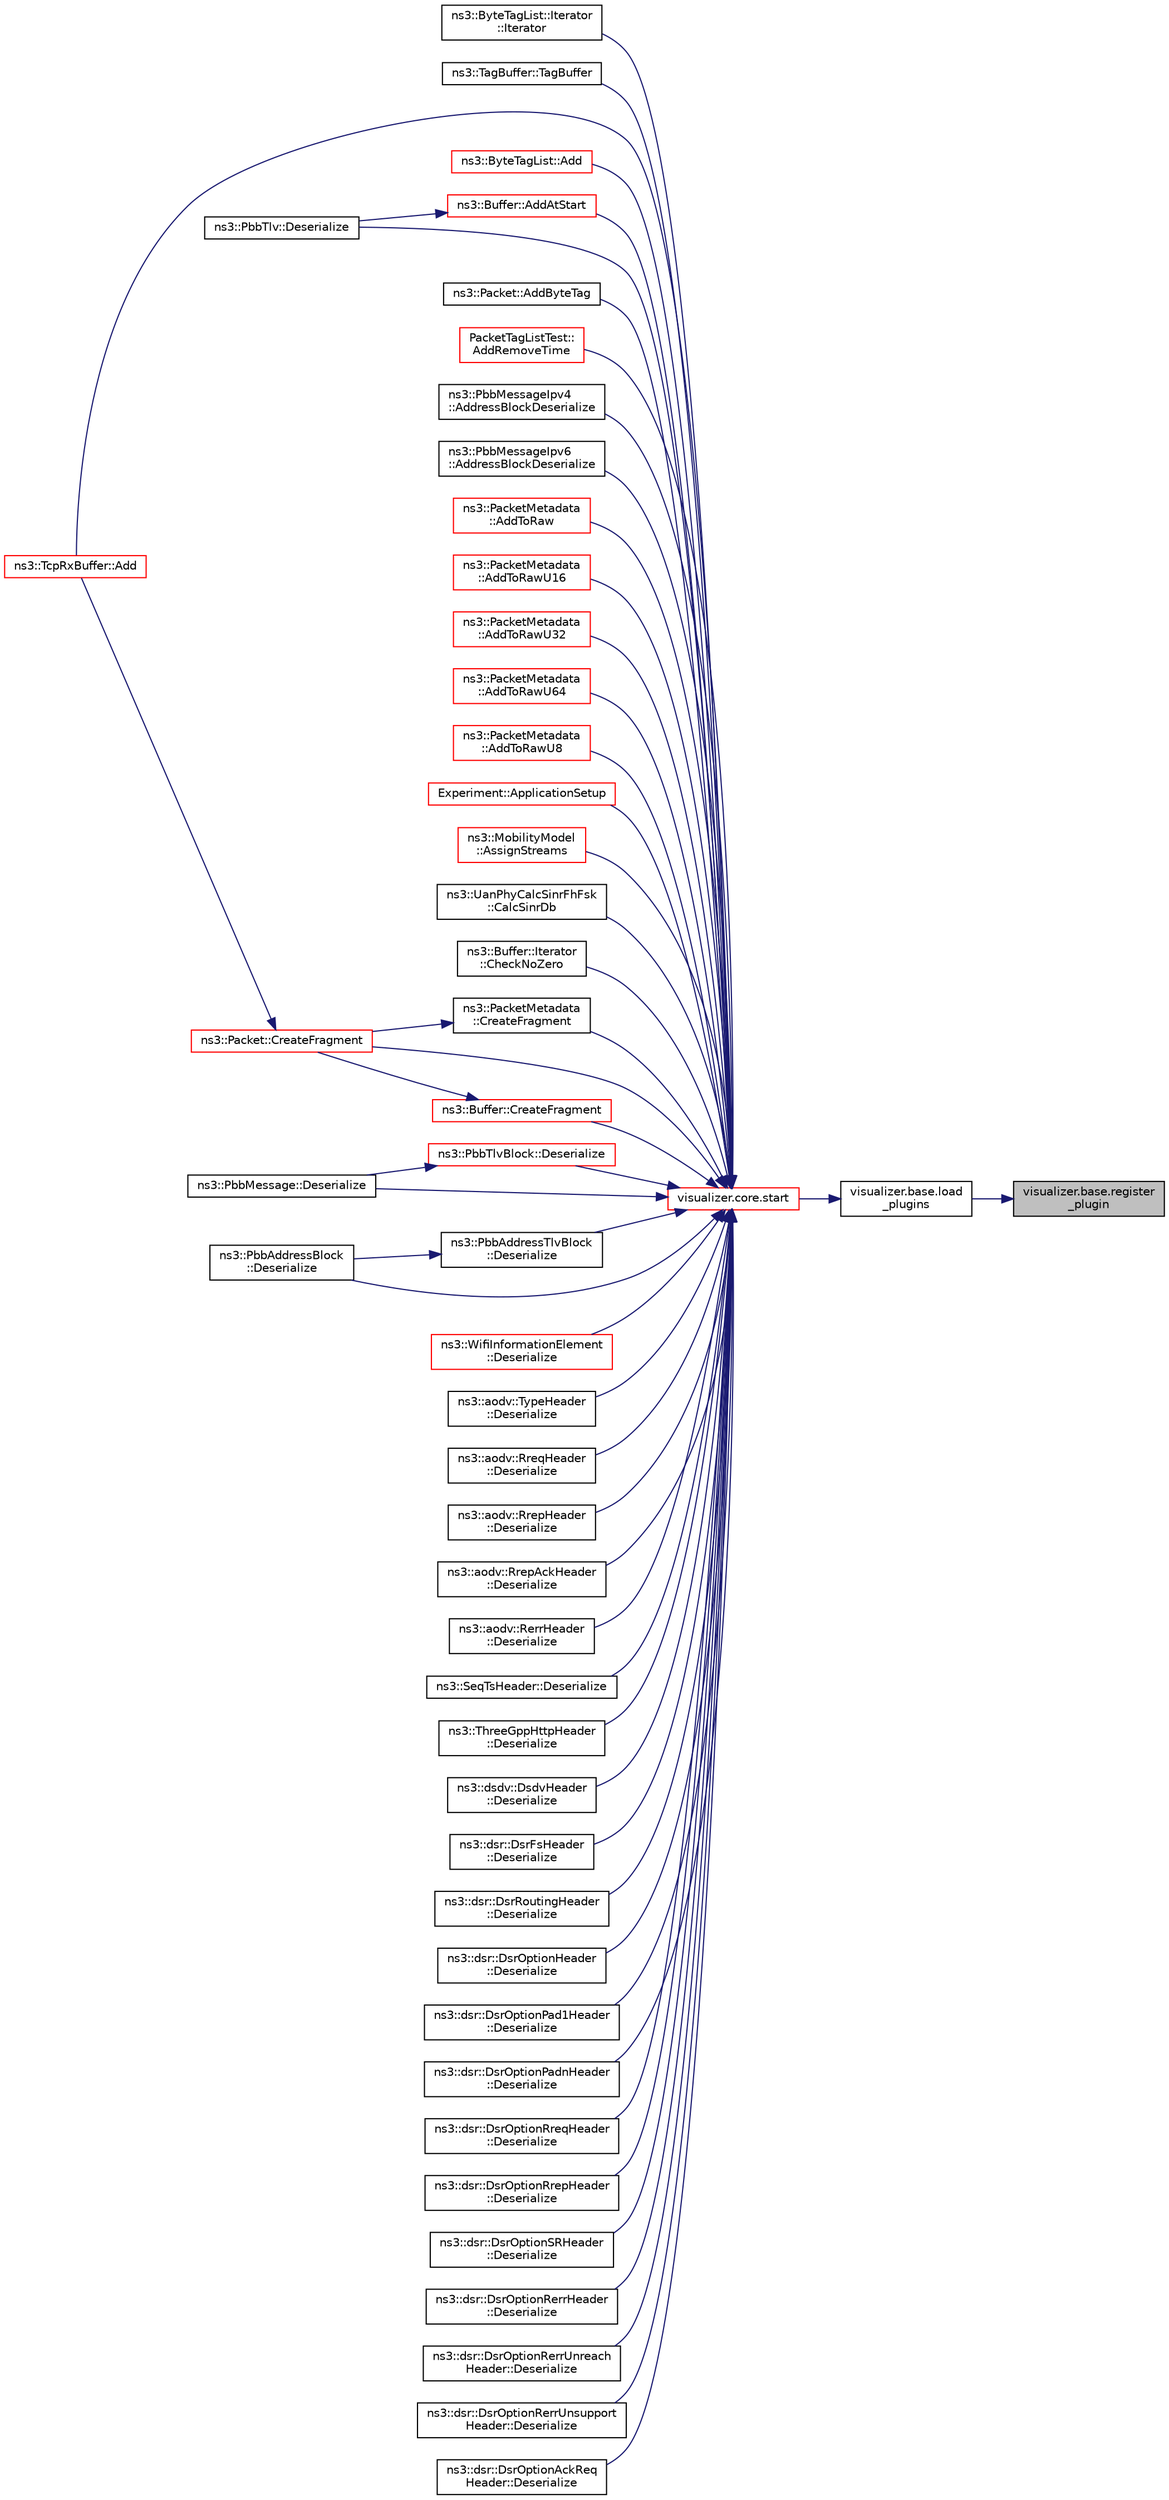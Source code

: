 digraph "visualizer.base.register_plugin"
{
 // LATEX_PDF_SIZE
  edge [fontname="Helvetica",fontsize="10",labelfontname="Helvetica",labelfontsize="10"];
  node [fontname="Helvetica",fontsize="10",shape=record];
  rankdir="RL";
  Node1 [label="visualizer.base.register\l_plugin",height=0.2,width=0.4,color="black", fillcolor="grey75", style="filled", fontcolor="black",tooltip=" "];
  Node1 -> Node2 [dir="back",color="midnightblue",fontsize="10",style="solid",fontname="Helvetica"];
  Node2 [label="visualizer.base.load\l_plugins",height=0.2,width=0.4,color="black", fillcolor="white", style="filled",URL="$namespacevisualizer_1_1base.html#ad171497a5ff1afe0a73bedaebf35448f",tooltip=" "];
  Node2 -> Node3 [dir="back",color="midnightblue",fontsize="10",style="solid",fontname="Helvetica"];
  Node3 [label="visualizer.core.start",height=0.2,width=0.4,color="red", fillcolor="white", style="filled",URL="$namespacevisualizer_1_1core.html#a2a35e5d8a34af358b508dac8635754e0",tooltip=" "];
  Node3 -> Node4 [dir="back",color="midnightblue",fontsize="10",style="solid",fontname="Helvetica"];
  Node4 [label="ns3::ByteTagList::Iterator\l::Iterator",height=0.2,width=0.4,color="black", fillcolor="white", style="filled",URL="$classns3_1_1_byte_tag_list_1_1_iterator.html#ab9031b4aef2a032095f3bf38cd507255",tooltip="Constructor."];
  Node3 -> Node5 [dir="back",color="midnightblue",fontsize="10",style="solid",fontname="Helvetica"];
  Node5 [label="ns3::TagBuffer::TagBuffer",height=0.2,width=0.4,color="black", fillcolor="white", style="filled",URL="$classns3_1_1_tag_buffer.html#a06181a095e00277acbca5bb6a072e055",tooltip="Constructor."];
  Node3 -> Node6 [dir="back",color="midnightblue",fontsize="10",style="solid",fontname="Helvetica"];
  Node6 [label="ns3::TcpRxBuffer::Add",height=0.2,width=0.4,color="red", fillcolor="white", style="filled",URL="$classns3_1_1_tcp_rx_buffer.html#a35a036383b8976cb79738c28aa01d5d0",tooltip="Insert a packet into the buffer and update the availBytes counter to reflect the number of bytes read..."];
  Node3 -> Node9 [dir="back",color="midnightblue",fontsize="10",style="solid",fontname="Helvetica"];
  Node9 [label="ns3::ByteTagList::Add",height=0.2,width=0.4,color="red", fillcolor="white", style="filled",URL="$classns3_1_1_byte_tag_list.html#ac970192e923afc561a304d17af4b8a52",tooltip=" "];
  Node3 -> Node131 [dir="back",color="midnightblue",fontsize="10",style="solid",fontname="Helvetica"];
  Node131 [label="ns3::Buffer::AddAtStart",height=0.2,width=0.4,color="red", fillcolor="white", style="filled",URL="$classns3_1_1_buffer.html#a8abd8164c3671d3dadc98fc66fade7b1",tooltip=" "];
  Node131 -> Node740 [dir="back",color="midnightblue",fontsize="10",style="solid",fontname="Helvetica"];
  Node740 [label="ns3::PbbTlv::Deserialize",height=0.2,width=0.4,color="black", fillcolor="white", style="filled",URL="$classns3_1_1_pbb_tlv.html#af1d0a54c2c334935bac7570889b275e4",tooltip="Deserializes a TLV from the specified buffer."];
  Node3 -> Node748 [dir="back",color="midnightblue",fontsize="10",style="solid",fontname="Helvetica"];
  Node748 [label="ns3::Packet::AddByteTag",height=0.2,width=0.4,color="black", fillcolor="white", style="filled",URL="$classns3_1_1_packet.html#a7db0fe70377b3a89f40abb3f66cc8742",tooltip="Tag the indicated byte range of this packet with a new byte tag."];
  Node3 -> Node749 [dir="back",color="midnightblue",fontsize="10",style="solid",fontname="Helvetica"];
  Node749 [label="PacketTagListTest::\lAddRemoveTime",height=0.2,width=0.4,color="red", fillcolor="white", style="filled",URL="$class_packet_tag_list_test.html#a5998d580bdd4f85ed0a073f0a54b7b3f",tooltip="Prints the remove time."];
  Node3 -> Node751 [dir="back",color="midnightblue",fontsize="10",style="solid",fontname="Helvetica"];
  Node751 [label="ns3::PbbMessageIpv4\l::AddressBlockDeserialize",height=0.2,width=0.4,color="black", fillcolor="white", style="filled",URL="$classns3_1_1_pbb_message_ipv4.html#a837579615d215aa463e86079f952d1cd",tooltip="Deserialize an address block."];
  Node3 -> Node752 [dir="back",color="midnightblue",fontsize="10",style="solid",fontname="Helvetica"];
  Node752 [label="ns3::PbbMessageIpv6\l::AddressBlockDeserialize",height=0.2,width=0.4,color="black", fillcolor="white", style="filled",URL="$classns3_1_1_pbb_message_ipv6.html#a05c6302d58a77c79164c22bd224de2fc",tooltip="Deserialize an address block."];
  Node3 -> Node753 [dir="back",color="midnightblue",fontsize="10",style="solid",fontname="Helvetica"];
  Node753 [label="ns3::PacketMetadata\l::AddToRaw",height=0.2,width=0.4,color="red", fillcolor="white", style="filled",URL="$classns3_1_1_packet_metadata.html#add5d8a1457ffc3eb6f3453c2ec924726",tooltip="Helper for the raw serialization."];
  Node3 -> Node758 [dir="back",color="midnightblue",fontsize="10",style="solid",fontname="Helvetica"];
  Node758 [label="ns3::PacketMetadata\l::AddToRawU16",height=0.2,width=0.4,color="red", fillcolor="white", style="filled",URL="$classns3_1_1_packet_metadata.html#af48d704fec44aeedcfc257b6eb382e30",tooltip="Helper for the raw serialization."];
  Node3 -> Node759 [dir="back",color="midnightblue",fontsize="10",style="solid",fontname="Helvetica"];
  Node759 [label="ns3::PacketMetadata\l::AddToRawU32",height=0.2,width=0.4,color="red", fillcolor="white", style="filled",URL="$classns3_1_1_packet_metadata.html#a5ae4821ac2aae1d62c02243cdd27572a",tooltip="Helper for the raw serialization."];
  Node3 -> Node760 [dir="back",color="midnightblue",fontsize="10",style="solid",fontname="Helvetica"];
  Node760 [label="ns3::PacketMetadata\l::AddToRawU64",height=0.2,width=0.4,color="red", fillcolor="white", style="filled",URL="$classns3_1_1_packet_metadata.html#af872909b61feca47e71738b83a125b86",tooltip="Helper for the raw serialization."];
  Node3 -> Node761 [dir="back",color="midnightblue",fontsize="10",style="solid",fontname="Helvetica"];
  Node761 [label="ns3::PacketMetadata\l::AddToRawU8",height=0.2,width=0.4,color="red", fillcolor="white", style="filled",URL="$classns3_1_1_packet_metadata.html#acf61c8b898fa059a3c3de4aa03c8c0c3",tooltip="Helper for the raw serialization."];
  Node3 -> Node762 [dir="back",color="midnightblue",fontsize="10",style="solid",fontname="Helvetica"];
  Node762 [label="Experiment::ApplicationSetup",height=0.2,width=0.4,color="red", fillcolor="white", style="filled",URL="$class_experiment.html#a0c145155d22ceb28f2296a4450c656d5",tooltip=" "];
  Node3 -> Node766 [dir="back",color="midnightblue",fontsize="10",style="solid",fontname="Helvetica"];
  Node766 [label="ns3::MobilityModel\l::AssignStreams",height=0.2,width=0.4,color="red", fillcolor="white", style="filled",URL="$classns3_1_1_mobility_model.html#a690c1feae89068adc79181d0922a731c",tooltip="Assign a fixed random variable stream number to the random variables used by this model."];
  Node3 -> Node768 [dir="back",color="midnightblue",fontsize="10",style="solid",fontname="Helvetica"];
  Node768 [label="ns3::UanPhyCalcSinrFhFsk\l::CalcSinrDb",height=0.2,width=0.4,color="black", fillcolor="white", style="filled",URL="$classns3_1_1_uan_phy_calc_sinr_fh_fsk.html#a482c22fe961d64d5a624171f69fa34f9",tooltip="Calculate the SINR value for a packet."];
  Node3 -> Node769 [dir="back",color="midnightblue",fontsize="10",style="solid",fontname="Helvetica"];
  Node769 [label="ns3::Buffer::Iterator\l::CheckNoZero",height=0.2,width=0.4,color="black", fillcolor="white", style="filled",URL="$classns3_1_1_buffer_1_1_iterator.html#aba7bf7d2746308de0f0a50952eb44b1b",tooltip="Checks that the [start, end) is not in the \"virtual zero area\"."];
  Node3 -> Node770 [dir="back",color="midnightblue",fontsize="10",style="solid",fontname="Helvetica"];
  Node770 [label="ns3::PacketMetadata\l::CreateFragment",height=0.2,width=0.4,color="black", fillcolor="white", style="filled",URL="$classns3_1_1_packet_metadata.html#a0d5fd6d6a05b04eb1bb9a00c05e6a16c",tooltip="Creates a fragment."];
  Node770 -> Node771 [dir="back",color="midnightblue",fontsize="10",style="solid",fontname="Helvetica"];
  Node771 [label="ns3::Packet::CreateFragment",height=0.2,width=0.4,color="red", fillcolor="white", style="filled",URL="$classns3_1_1_packet.html#acdb23fec2c1dbebd9e6917895e9bcc65",tooltip="Create a new packet which contains a fragment of the original packet."];
  Node771 -> Node6 [dir="back",color="midnightblue",fontsize="10",style="solid",fontname="Helvetica"];
  Node3 -> Node782 [dir="back",color="midnightblue",fontsize="10",style="solid",fontname="Helvetica"];
  Node782 [label="ns3::Buffer::CreateFragment",height=0.2,width=0.4,color="red", fillcolor="white", style="filled",URL="$classns3_1_1_buffer.html#a2688c9b7aa22608ec955a40e048ec0dc",tooltip=" "];
  Node782 -> Node771 [dir="back",color="midnightblue",fontsize="10",style="solid",fontname="Helvetica"];
  Node3 -> Node771 [dir="back",color="midnightblue",fontsize="10",style="solid",fontname="Helvetica"];
  Node3 -> Node783 [dir="back",color="midnightblue",fontsize="10",style="solid",fontname="Helvetica"];
  Node783 [label="ns3::PbbTlvBlock::Deserialize",height=0.2,width=0.4,color="red", fillcolor="white", style="filled",URL="$classns3_1_1_pbb_tlv_block.html#acbc87f2a174253635e76f28bed9e1070",tooltip="Deserializes a block from the specified buffer."];
  Node783 -> Node784 [dir="back",color="midnightblue",fontsize="10",style="solid",fontname="Helvetica"];
  Node784 [label="ns3::PbbMessage::Deserialize",height=0.2,width=0.4,color="black", fillcolor="white", style="filled",URL="$classns3_1_1_pbb_message.html#a3944565e6d2d90e063fcc30287e941d8",tooltip="Deserializes a message from the specified buffer."];
  Node3 -> Node787 [dir="back",color="midnightblue",fontsize="10",style="solid",fontname="Helvetica"];
  Node787 [label="ns3::PbbAddressTlvBlock\l::Deserialize",height=0.2,width=0.4,color="black", fillcolor="white", style="filled",URL="$classns3_1_1_pbb_address_tlv_block.html#a736e01808c85dbf4ae9a50872b5c8736",tooltip="Deserializes a block from the specified buffer."];
  Node787 -> Node788 [dir="back",color="midnightblue",fontsize="10",style="solid",fontname="Helvetica"];
  Node788 [label="ns3::PbbAddressBlock\l::Deserialize",height=0.2,width=0.4,color="black", fillcolor="white", style="filled",URL="$classns3_1_1_pbb_address_block.html#ac3afa495e1765e58ea203d42a8860492",tooltip="Deserializes an address block from the specified buffer."];
  Node3 -> Node784 [dir="back",color="midnightblue",fontsize="10",style="solid",fontname="Helvetica"];
  Node3 -> Node788 [dir="back",color="midnightblue",fontsize="10",style="solid",fontname="Helvetica"];
  Node3 -> Node740 [dir="back",color="midnightblue",fontsize="10",style="solid",fontname="Helvetica"];
  Node3 -> Node789 [dir="back",color="midnightblue",fontsize="10",style="solid",fontname="Helvetica"];
  Node789 [label="ns3::WifiInformationElement\l::Deserialize",height=0.2,width=0.4,color="red", fillcolor="white", style="filled",URL="$classns3_1_1_wifi_information_element.html#a533a553c7a33a4870f1819b25d43d15b",tooltip="Deserialize entire IE, which must be present."];
  Node3 -> Node797 [dir="back",color="midnightblue",fontsize="10",style="solid",fontname="Helvetica"];
  Node797 [label="ns3::aodv::TypeHeader\l::Deserialize",height=0.2,width=0.4,color="black", fillcolor="white", style="filled",URL="$classns3_1_1aodv_1_1_type_header.html#a1008c3c92926976b0bcf863508f0073a",tooltip=" "];
  Node3 -> Node798 [dir="back",color="midnightblue",fontsize="10",style="solid",fontname="Helvetica"];
  Node798 [label="ns3::aodv::RreqHeader\l::Deserialize",height=0.2,width=0.4,color="black", fillcolor="white", style="filled",URL="$classns3_1_1aodv_1_1_rreq_header.html#a088f14d7f2fc75ee53fb03b689fc9443",tooltip=" "];
  Node3 -> Node799 [dir="back",color="midnightblue",fontsize="10",style="solid",fontname="Helvetica"];
  Node799 [label="ns3::aodv::RrepHeader\l::Deserialize",height=0.2,width=0.4,color="black", fillcolor="white", style="filled",URL="$classns3_1_1aodv_1_1_rrep_header.html#a04a25ec636230a30d39bff020569f129",tooltip=" "];
  Node3 -> Node800 [dir="back",color="midnightblue",fontsize="10",style="solid",fontname="Helvetica"];
  Node800 [label="ns3::aodv::RrepAckHeader\l::Deserialize",height=0.2,width=0.4,color="black", fillcolor="white", style="filled",URL="$classns3_1_1aodv_1_1_rrep_ack_header.html#a1283b1b1b365a0c8fb67cc327dec46d7",tooltip=" "];
  Node3 -> Node801 [dir="back",color="midnightblue",fontsize="10",style="solid",fontname="Helvetica"];
  Node801 [label="ns3::aodv::RerrHeader\l::Deserialize",height=0.2,width=0.4,color="black", fillcolor="white", style="filled",URL="$classns3_1_1aodv_1_1_rerr_header.html#a6b1816ffe9a9cc9d4f4eb57f25780472",tooltip=" "];
  Node3 -> Node802 [dir="back",color="midnightblue",fontsize="10",style="solid",fontname="Helvetica"];
  Node802 [label="ns3::SeqTsHeader::Deserialize",height=0.2,width=0.4,color="black", fillcolor="white", style="filled",URL="$classns3_1_1_seq_ts_header.html#a55ebbed99d0f5ef379248bdca5849476",tooltip=" "];
  Node3 -> Node803 [dir="back",color="midnightblue",fontsize="10",style="solid",fontname="Helvetica"];
  Node803 [label="ns3::ThreeGppHttpHeader\l::Deserialize",height=0.2,width=0.4,color="black", fillcolor="white", style="filled",URL="$classns3_1_1_three_gpp_http_header.html#a15a6c9ca16ebf3ff01ceb6addf453eed",tooltip=" "];
  Node3 -> Node804 [dir="back",color="midnightblue",fontsize="10",style="solid",fontname="Helvetica"];
  Node804 [label="ns3::dsdv::DsdvHeader\l::Deserialize",height=0.2,width=0.4,color="black", fillcolor="white", style="filled",URL="$classns3_1_1dsdv_1_1_dsdv_header.html#a63c2b107d15967539e0e2b9f129efbbb",tooltip=" "];
  Node3 -> Node805 [dir="back",color="midnightblue",fontsize="10",style="solid",fontname="Helvetica"];
  Node805 [label="ns3::dsr::DsrFsHeader\l::Deserialize",height=0.2,width=0.4,color="black", fillcolor="white", style="filled",URL="$classns3_1_1dsr_1_1_dsr_fs_header.html#acb5736dd005d323eefae5cc9db9eb5b9",tooltip="Deserialize the packet."];
  Node3 -> Node806 [dir="back",color="midnightblue",fontsize="10",style="solid",fontname="Helvetica"];
  Node806 [label="ns3::dsr::DsrRoutingHeader\l::Deserialize",height=0.2,width=0.4,color="black", fillcolor="white", style="filled",URL="$classns3_1_1dsr_1_1_dsr_routing_header.html#aa3440ffd0d425f8562e313aea165c433",tooltip="Deserialize the packet."];
  Node3 -> Node807 [dir="back",color="midnightblue",fontsize="10",style="solid",fontname="Helvetica"];
  Node807 [label="ns3::dsr::DsrOptionHeader\l::Deserialize",height=0.2,width=0.4,color="black", fillcolor="white", style="filled",URL="$classns3_1_1dsr_1_1_dsr_option_header.html#ab44c93c37011591950bb95730c1c5b06",tooltip="Deserialize the packet."];
  Node3 -> Node808 [dir="back",color="midnightblue",fontsize="10",style="solid",fontname="Helvetica"];
  Node808 [label="ns3::dsr::DsrOptionPad1Header\l::Deserialize",height=0.2,width=0.4,color="black", fillcolor="white", style="filled",URL="$classns3_1_1dsr_1_1_dsr_option_pad1_header.html#ab040965b45b9e8d3485110e5dba1894f",tooltip="Deserialize the packet."];
  Node3 -> Node809 [dir="back",color="midnightblue",fontsize="10",style="solid",fontname="Helvetica"];
  Node809 [label="ns3::dsr::DsrOptionPadnHeader\l::Deserialize",height=0.2,width=0.4,color="black", fillcolor="white", style="filled",URL="$classns3_1_1dsr_1_1_dsr_option_padn_header.html#aba1dc34ff93da84dc1a9db15134cd140",tooltip="Deserialize the packet."];
  Node3 -> Node810 [dir="back",color="midnightblue",fontsize="10",style="solid",fontname="Helvetica"];
  Node810 [label="ns3::dsr::DsrOptionRreqHeader\l::Deserialize",height=0.2,width=0.4,color="black", fillcolor="white", style="filled",URL="$classns3_1_1dsr_1_1_dsr_option_rreq_header.html#a7cf6a4240408c554fe4ca6ea9b266651",tooltip="Deserialize the packet."];
  Node3 -> Node811 [dir="back",color="midnightblue",fontsize="10",style="solid",fontname="Helvetica"];
  Node811 [label="ns3::dsr::DsrOptionRrepHeader\l::Deserialize",height=0.2,width=0.4,color="black", fillcolor="white", style="filled",URL="$classns3_1_1dsr_1_1_dsr_option_rrep_header.html#a712214d2e33913f631092ddaccfdb774",tooltip="Deserialize the packet."];
  Node3 -> Node812 [dir="back",color="midnightblue",fontsize="10",style="solid",fontname="Helvetica"];
  Node812 [label="ns3::dsr::DsrOptionSRHeader\l::Deserialize",height=0.2,width=0.4,color="black", fillcolor="white", style="filled",URL="$classns3_1_1dsr_1_1_dsr_option_s_r_header.html#a83a9b996c0be40f74b61f8b56f82330e",tooltip="Deserialize the packet."];
  Node3 -> Node813 [dir="back",color="midnightblue",fontsize="10",style="solid",fontname="Helvetica"];
  Node813 [label="ns3::dsr::DsrOptionRerrHeader\l::Deserialize",height=0.2,width=0.4,color="black", fillcolor="white", style="filled",URL="$classns3_1_1dsr_1_1_dsr_option_rerr_header.html#ab8bc84d5e10a371524ed37035db5dbec",tooltip="Deserialize the packet."];
  Node3 -> Node814 [dir="back",color="midnightblue",fontsize="10",style="solid",fontname="Helvetica"];
  Node814 [label="ns3::dsr::DsrOptionRerrUnreach\lHeader::Deserialize",height=0.2,width=0.4,color="black", fillcolor="white", style="filled",URL="$classns3_1_1dsr_1_1_dsr_option_rerr_unreach_header.html#ab6cda2c6108b5a5076941b7f541ef320",tooltip="Deserialize the packet."];
  Node3 -> Node815 [dir="back",color="midnightblue",fontsize="10",style="solid",fontname="Helvetica"];
  Node815 [label="ns3::dsr::DsrOptionRerrUnsupport\lHeader::Deserialize",height=0.2,width=0.4,color="black", fillcolor="white", style="filled",URL="$classns3_1_1dsr_1_1_dsr_option_rerr_unsupport_header.html#ad568e52cacee0c67a43338e8838806a5",tooltip="Deserialize the packet."];
  Node3 -> Node816 [dir="back",color="midnightblue",fontsize="10",style="solid",fontname="Helvetica"];
  Node816 [label="ns3::dsr::DsrOptionAckReq\lHeader::Deserialize",height=0.2,width=0.4,color="black", fillcolor="white", style="filled",URL="$classns3_1_1dsr_1_1_dsr_option_ack_req_header.html#a5c7c9641d41346faf881a4d7df0f36c7",tooltip="Deserialize the packet."];
}
